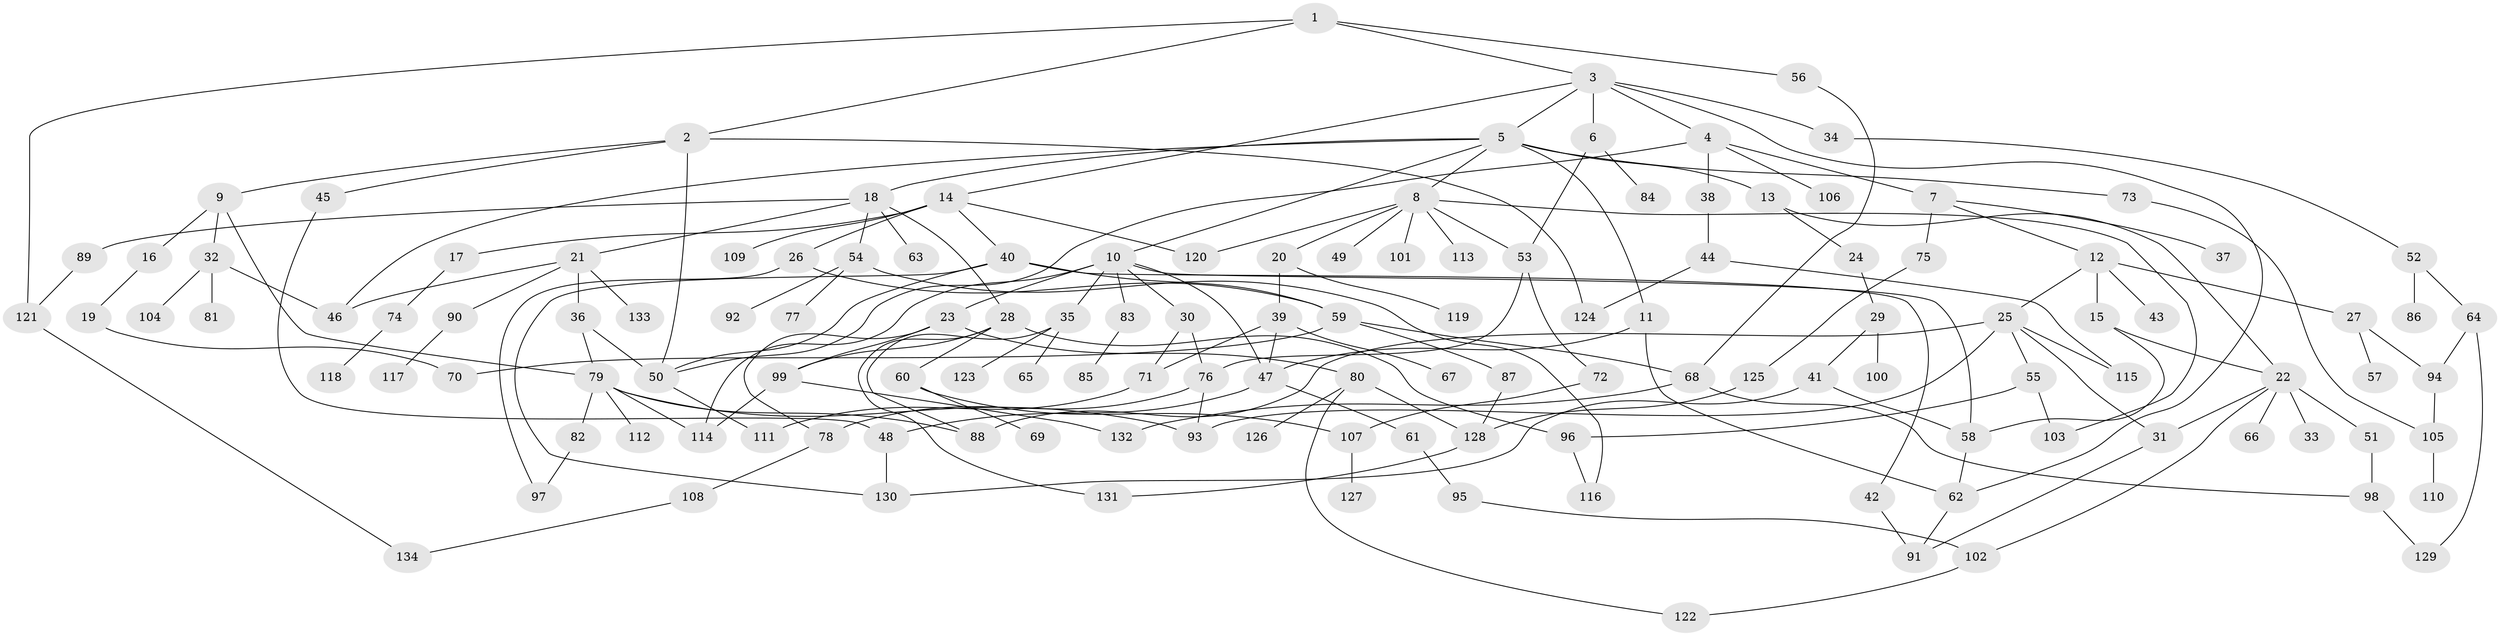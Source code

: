 // coarse degree distribution, {5: 0.06521739130434782, 8: 0.043478260869565216, 10: 0.010869565217391304, 2: 0.2717391304347826, 3: 0.1956521739130435, 7: 0.010869565217391304, 9: 0.010869565217391304, 11: 0.010869565217391304, 6: 0.07608695652173914, 4: 0.05434782608695652, 1: 0.25}
// Generated by graph-tools (version 1.1) at 2025/23/03/03/25 07:23:32]
// undirected, 134 vertices, 187 edges
graph export_dot {
graph [start="1"]
  node [color=gray90,style=filled];
  1;
  2;
  3;
  4;
  5;
  6;
  7;
  8;
  9;
  10;
  11;
  12;
  13;
  14;
  15;
  16;
  17;
  18;
  19;
  20;
  21;
  22;
  23;
  24;
  25;
  26;
  27;
  28;
  29;
  30;
  31;
  32;
  33;
  34;
  35;
  36;
  37;
  38;
  39;
  40;
  41;
  42;
  43;
  44;
  45;
  46;
  47;
  48;
  49;
  50;
  51;
  52;
  53;
  54;
  55;
  56;
  57;
  58;
  59;
  60;
  61;
  62;
  63;
  64;
  65;
  66;
  67;
  68;
  69;
  70;
  71;
  72;
  73;
  74;
  75;
  76;
  77;
  78;
  79;
  80;
  81;
  82;
  83;
  84;
  85;
  86;
  87;
  88;
  89;
  90;
  91;
  92;
  93;
  94;
  95;
  96;
  97;
  98;
  99;
  100;
  101;
  102;
  103;
  104;
  105;
  106;
  107;
  108;
  109;
  110;
  111;
  112;
  113;
  114;
  115;
  116;
  117;
  118;
  119;
  120;
  121;
  122;
  123;
  124;
  125;
  126;
  127;
  128;
  129;
  130;
  131;
  132;
  133;
  134;
  1 -- 2;
  1 -- 3;
  1 -- 56;
  1 -- 121;
  2 -- 9;
  2 -- 45;
  2 -- 50;
  2 -- 124;
  3 -- 4;
  3 -- 5;
  3 -- 6;
  3 -- 14;
  3 -- 34;
  3 -- 62;
  4 -- 7;
  4 -- 38;
  4 -- 106;
  4 -- 50;
  5 -- 8;
  5 -- 10;
  5 -- 11;
  5 -- 13;
  5 -- 18;
  5 -- 46;
  5 -- 73;
  6 -- 84;
  6 -- 53;
  7 -- 12;
  7 -- 37;
  7 -- 75;
  8 -- 20;
  8 -- 49;
  8 -- 53;
  8 -- 101;
  8 -- 113;
  8 -- 120;
  8 -- 103;
  9 -- 16;
  9 -- 32;
  9 -- 79;
  10 -- 23;
  10 -- 30;
  10 -- 35;
  10 -- 58;
  10 -- 83;
  10 -- 114;
  10 -- 47;
  11 -- 47;
  11 -- 62;
  12 -- 15;
  12 -- 25;
  12 -- 27;
  12 -- 43;
  13 -- 24;
  13 -- 22;
  14 -- 17;
  14 -- 26;
  14 -- 40;
  14 -- 109;
  14 -- 120;
  15 -- 22;
  15 -- 58;
  16 -- 19;
  17 -- 74;
  18 -- 21;
  18 -- 28;
  18 -- 54;
  18 -- 63;
  18 -- 89;
  19 -- 70;
  20 -- 39;
  20 -- 119;
  21 -- 36;
  21 -- 90;
  21 -- 133;
  21 -- 46;
  22 -- 33;
  22 -- 51;
  22 -- 66;
  22 -- 102;
  22 -- 31;
  23 -- 78;
  23 -- 80;
  23 -- 99;
  24 -- 29;
  25 -- 31;
  25 -- 55;
  25 -- 88;
  25 -- 115;
  25 -- 93;
  26 -- 59;
  26 -- 97;
  27 -- 57;
  27 -- 94;
  28 -- 60;
  28 -- 99;
  28 -- 131;
  28 -- 96;
  29 -- 41;
  29 -- 100;
  30 -- 76;
  30 -- 71;
  31 -- 91;
  32 -- 81;
  32 -- 104;
  32 -- 46;
  34 -- 52;
  35 -- 65;
  35 -- 123;
  35 -- 88;
  36 -- 79;
  36 -- 50;
  38 -- 44;
  39 -- 47;
  39 -- 67;
  39 -- 71;
  40 -- 42;
  40 -- 59;
  40 -- 50;
  40 -- 130;
  41 -- 130;
  41 -- 58;
  42 -- 91;
  44 -- 124;
  44 -- 115;
  45 -- 48;
  47 -- 48;
  47 -- 61;
  48 -- 130;
  50 -- 111;
  51 -- 98;
  52 -- 64;
  52 -- 86;
  53 -- 72;
  53 -- 76;
  54 -- 77;
  54 -- 92;
  54 -- 116;
  55 -- 96;
  55 -- 103;
  56 -- 68;
  58 -- 62;
  59 -- 70;
  59 -- 87;
  59 -- 68;
  60 -- 69;
  60 -- 107;
  61 -- 95;
  62 -- 91;
  64 -- 129;
  64 -- 94;
  68 -- 132;
  68 -- 98;
  71 -- 111;
  72 -- 107;
  73 -- 105;
  74 -- 118;
  75 -- 125;
  76 -- 78;
  76 -- 93;
  78 -- 108;
  79 -- 82;
  79 -- 93;
  79 -- 112;
  79 -- 114;
  79 -- 88;
  80 -- 126;
  80 -- 128;
  80 -- 122;
  82 -- 97;
  83 -- 85;
  87 -- 128;
  89 -- 121;
  90 -- 117;
  94 -- 105;
  95 -- 102;
  96 -- 116;
  98 -- 129;
  99 -- 132;
  99 -- 114;
  102 -- 122;
  105 -- 110;
  107 -- 127;
  108 -- 134;
  121 -- 134;
  125 -- 128;
  128 -- 131;
}
